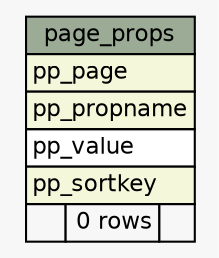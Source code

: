 // dot 2.38.0 on Linux 3.14.35-28.38.amzn1.x86_64
// SchemaSpy rev Unknown
digraph "page_props" {
  graph [
    rankdir="RL"
    bgcolor="#f7f7f7"
    nodesep="0.18"
    ranksep="0.46"
    fontname="Helvetica"
    fontsize="11"
  ];
  node [
    fontname="Helvetica"
    fontsize="11"
    shape="plaintext"
  ];
  edge [
    arrowsize="0.8"
  ];
  "page_props" [
    label=<
    <TABLE BORDER="0" CELLBORDER="1" CELLSPACING="0" BGCOLOR="#ffffff">
      <TR><TD COLSPAN="3" BGCOLOR="#9bab96" ALIGN="CENTER">page_props</TD></TR>
      <TR><TD PORT="pp_page" COLSPAN="3" BGCOLOR="#f4f7da" ALIGN="LEFT">pp_page</TD></TR>
      <TR><TD PORT="pp_propname" COLSPAN="3" BGCOLOR="#f4f7da" ALIGN="LEFT">pp_propname</TD></TR>
      <TR><TD PORT="pp_value" COLSPAN="3" ALIGN="LEFT">pp_value</TD></TR>
      <TR><TD PORT="pp_sortkey" COLSPAN="3" BGCOLOR="#f4f7da" ALIGN="LEFT">pp_sortkey</TD></TR>
      <TR><TD ALIGN="LEFT" BGCOLOR="#f7f7f7">  </TD><TD ALIGN="RIGHT" BGCOLOR="#f7f7f7">0 rows</TD><TD ALIGN="RIGHT" BGCOLOR="#f7f7f7">  </TD></TR>
    </TABLE>>
    URL="tables/page_props.html"
    tooltip="page_props"
  ];
}
